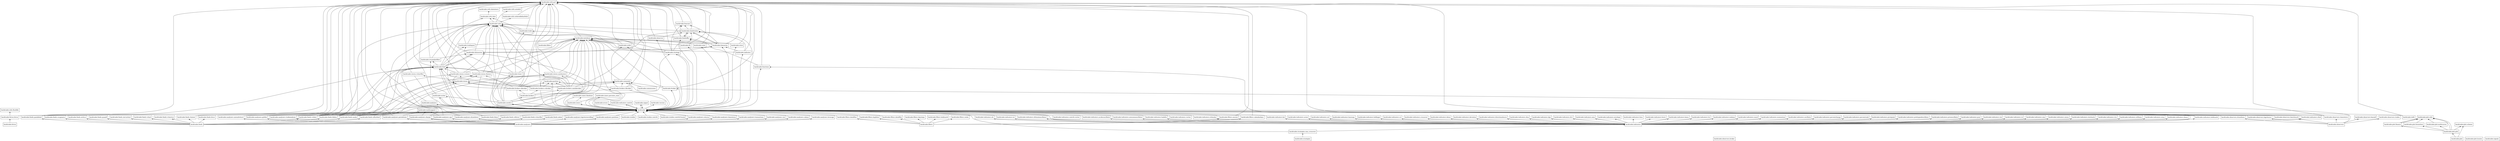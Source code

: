 digraph "packages" {
rankdir=BT
charset="utf-8"
"backtrader" [color="black", label=<backtrader>, shape="box", style="solid"];
"backtrader.analyzer" [color="black", label=<backtrader.analyzer>, shape="box", style="solid"];
"backtrader.analyzers" [color="black", label=<backtrader.analyzers>, shape="box", style="solid"];
"backtrader.analyzers.annualreturn" [color="black", label=<backtrader.analyzers.annualreturn>, shape="box", style="solid"];
"backtrader.analyzers.calmar" [color="black", label=<backtrader.analyzers.calmar>, shape="box", style="solid"];
"backtrader.analyzers.drawdown" [color="black", label=<backtrader.analyzers.drawdown>, shape="box", style="solid"];
"backtrader.analyzers.leverage" [color="black", label=<backtrader.analyzers.leverage>, shape="box", style="solid"];
"backtrader.analyzers.logreturnsrolling" [color="black", label=<backtrader.analyzers.logreturnsrolling>, shape="box", style="solid"];
"backtrader.analyzers.periodstats" [color="black", label=<backtrader.analyzers.periodstats>, shape="box", style="solid"];
"backtrader.analyzers.positions" [color="black", label=<backtrader.analyzers.positions>, shape="box", style="solid"];
"backtrader.analyzers.pyfolio" [color="black", label=<backtrader.analyzers.pyfolio>, shape="box", style="solid"];
"backtrader.analyzers.returns" [color="black", label=<backtrader.analyzers.returns>, shape="box", style="solid"];
"backtrader.analyzers.sharpe" [color="black", label=<backtrader.analyzers.sharpe>, shape="box", style="solid"];
"backtrader.analyzers.sqn" [color="black", label=<backtrader.analyzers.sqn>, shape="box", style="solid"];
"backtrader.analyzers.timereturn" [color="black", label=<backtrader.analyzers.timereturn>, shape="box", style="solid"];
"backtrader.analyzers.tradeanalyzer" [color="black", label=<backtrader.analyzers.tradeanalyzer>, shape="box", style="solid"];
"backtrader.analyzers.transactions" [color="black", label=<backtrader.analyzers.transactions>, shape="box", style="solid"];
"backtrader.analyzers.vwr" [color="black", label=<backtrader.analyzers.vwr>, shape="box", style="solid"];
"backtrader.broker" [color="black", label=<backtrader.broker>, shape="box", style="solid"];
"backtrader.brokers" [color="black", label=<backtrader.brokers>, shape="box", style="solid"];
"backtrader.brokers.bbroker" [color="black", label=<backtrader.brokers.bbroker>, shape="box", style="solid"];
"backtrader.brokers.ibbroker" [color="black", label=<backtrader.brokers.ibbroker>, shape="box", style="solid"];
"backtrader.brokers.oandabroker" [color="black", label=<backtrader.brokers.oandabroker>, shape="box", style="solid"];
"backtrader.brokers.vcbroker" [color="black", label=<backtrader.brokers.vcbroker>, shape="box", style="solid"];
"backtrader.btrun" [color="black", label=<backtrader.btrun>, shape="box", style="solid"];
"backtrader.btrun.btrun" [color="black", label=<backtrader.btrun.btrun>, shape="box", style="solid"];
"backtrader.cerebro" [color="black", label=<backtrader.cerebro>, shape="box", style="solid"];
"backtrader.comminfo" [color="black", label=<backtrader.comminfo>, shape="box", style="solid"];
"backtrader.commissions" [color="black", label=<backtrader.commissions>, shape="box", style="solid"];
"backtrader.dataseries" [color="black", label=<backtrader.dataseries>, shape="box", style="solid"];
"backtrader.errors" [color="black", label=<backtrader.errors>, shape="box", style="solid"];
"backtrader.feed" [color="black", label=<backtrader.feed>, shape="box", style="solid"];
"backtrader.feeds" [color="black", label=<backtrader.feeds>, shape="box", style="solid"];
"backtrader.feeds.blaze" [color="black", label=<backtrader.feeds.blaze>, shape="box", style="solid"];
"backtrader.feeds.btcsv" [color="black", label=<backtrader.feeds.btcsv>, shape="box", style="solid"];
"backtrader.feeds.chainer" [color="black", label=<backtrader.feeds.chainer>, shape="box", style="solid"];
"backtrader.feeds.csvgeneric" [color="black", label=<backtrader.feeds.csvgeneric>, shape="box", style="solid"];
"backtrader.feeds.ibdata" [color="black", label=<backtrader.feeds.ibdata>, shape="box", style="solid"];
"backtrader.feeds.influxfeed" [color="black", label=<backtrader.feeds.influxfeed>, shape="box", style="solid"];
"backtrader.feeds.mt4csv" [color="black", label=<backtrader.feeds.mt4csv>, shape="box", style="solid"];
"backtrader.feeds.oanda" [color="black", label=<backtrader.feeds.oanda>, shape="box", style="solid"];
"backtrader.feeds.pandafeed" [color="black", label=<backtrader.feeds.pandafeed>, shape="box", style="solid"];
"backtrader.feeds.quandl" [color="black", label=<backtrader.feeds.quandl>, shape="box", style="solid"];
"backtrader.feeds.rollover" [color="black", label=<backtrader.feeds.rollover>, shape="box", style="solid"];
"backtrader.feeds.sierrachart" [color="black", label=<backtrader.feeds.sierrachart>, shape="box", style="solid"];
"backtrader.feeds.vcdata" [color="black", label=<backtrader.feeds.vcdata>, shape="box", style="solid"];
"backtrader.feeds.vchart" [color="black", label=<backtrader.feeds.vchart>, shape="box", style="solid"];
"backtrader.feeds.vchartcsv" [color="black", label=<backtrader.feeds.vchartcsv>, shape="box", style="solid"];
"backtrader.feeds.vchartfile" [color="black", label=<backtrader.feeds.vchartfile>, shape="box", style="solid"];
"backtrader.feeds.yahoo" [color="black", label=<backtrader.feeds.yahoo>, shape="box", style="solid"];
"backtrader.fillers" [color="black", label=<backtrader.fillers>, shape="box", style="solid"];
"backtrader.filters" [color="black", label=<backtrader.filters>, shape="box", style="solid"];
"backtrader.filters.bsplitter" [color="black", label=<backtrader.filters.bsplitter>, shape="box", style="solid"];
"backtrader.filters.calendardays" [color="black", label=<backtrader.filters.calendardays>, shape="box", style="solid"];
"backtrader.filters.datafiller" [color="black", label=<backtrader.filters.datafiller>, shape="box", style="solid"];
"backtrader.filters.datafilter" [color="black", label=<backtrader.filters.datafilter>, shape="box", style="solid"];
"backtrader.filters.daysteps" [color="black", label=<backtrader.filters.daysteps>, shape="box", style="solid"];
"backtrader.filters.heikinashi" [color="black", label=<backtrader.filters.heikinashi>, shape="box", style="solid"];
"backtrader.filters.renko" [color="black", label=<backtrader.filters.renko>, shape="box", style="solid"];
"backtrader.filters.session" [color="black", label=<backtrader.filters.session>, shape="box", style="solid"];
"backtrader.flt" [color="black", label=<backtrader.flt>, shape="box", style="solid"];
"backtrader.functions" [color="black", label=<backtrader.functions>, shape="box", style="solid"];
"backtrader.indicator" [color="black", label=<backtrader.indicator>, shape="box", style="solid"];
"backtrader.indicators" [color="black", label=<backtrader.indicators>, shape="box", style="solid"];
"backtrader.indicators.accdecoscillator" [color="black", label=<backtrader.indicators.accdecoscillator>, shape="box", style="solid"];
"backtrader.indicators.aroon" [color="black", label=<backtrader.indicators.aroon>, shape="box", style="solid"];
"backtrader.indicators.atr" [color="black", label=<backtrader.indicators.atr>, shape="box", style="solid"];
"backtrader.indicators.awesomeoscillator" [color="black", label=<backtrader.indicators.awesomeoscillator>, shape="box", style="solid"];
"backtrader.indicators.basicops" [color="black", label=<backtrader.indicators.basicops>, shape="box", style="solid"];
"backtrader.indicators.bollinger" [color="black", label=<backtrader.indicators.bollinger>, shape="box", style="solid"];
"backtrader.indicators.cci" [color="black", label=<backtrader.indicators.cci>, shape="box", style="solid"];
"backtrader.indicators.contrib" [color="black", label=<backtrader.indicators.contrib>, shape="box", style="solid"];
"backtrader.indicators.contrib.vortex" [color="black", label=<backtrader.indicators.contrib.vortex>, shape="box", style="solid"];
"backtrader.indicators.crossover" [color="black", label=<backtrader.indicators.crossover>, shape="box", style="solid"];
"backtrader.indicators.dema" [color="black", label=<backtrader.indicators.dema>, shape="box", style="solid"];
"backtrader.indicators.deviation" [color="black", label=<backtrader.indicators.deviation>, shape="box", style="solid"];
"backtrader.indicators.directionalmove" [color="black", label=<backtrader.indicators.directionalmove>, shape="box", style="solid"];
"backtrader.indicators.dma" [color="black", label=<backtrader.indicators.dma>, shape="box", style="solid"];
"backtrader.indicators.dpo" [color="black", label=<backtrader.indicators.dpo>, shape="box", style="solid"];
"backtrader.indicators.dv2" [color="black", label=<backtrader.indicators.dv2>, shape="box", style="solid"];
"backtrader.indicators.ema" [color="black", label=<backtrader.indicators.ema>, shape="box", style="solid"];
"backtrader.indicators.envelope" [color="black", label=<backtrader.indicators.envelope>, shape="box", style="solid"];
"backtrader.indicators.hadelta" [color="black", label=<backtrader.indicators.hadelta>, shape="box", style="solid"];
"backtrader.indicators.heikinashi" [color="black", label=<backtrader.indicators.heikinashi>, shape="box", style="solid"];
"backtrader.indicators.hma" [color="black", label=<backtrader.indicators.hma>, shape="box", style="solid"];
"backtrader.indicators.hurst" [color="black", label=<backtrader.indicators.hurst>, shape="box", style="solid"];
"backtrader.indicators.ichimoku" [color="black", label=<backtrader.indicators.ichimoku>, shape="box", style="solid"];
"backtrader.indicators.kama" [color="black", label=<backtrader.indicators.kama>, shape="box", style="solid"];
"backtrader.indicators.kst" [color="black", label=<backtrader.indicators.kst>, shape="box", style="solid"];
"backtrader.indicators.lrsi" [color="black", label=<backtrader.indicators.lrsi>, shape="box", style="solid"];
"backtrader.indicators.mabase" [color="black", label=<backtrader.indicators.mabase>, shape="box", style="solid"];
"backtrader.indicators.macd" [color="black", label=<backtrader.indicators.macd>, shape="box", style="solid"];
"backtrader.indicators.momentum" [color="black", label=<backtrader.indicators.momentum>, shape="box", style="solid"];
"backtrader.indicators.ols" [color="black", label=<backtrader.indicators.ols>, shape="box", style="solid"];
"backtrader.indicators.oscillator" [color="black", label=<backtrader.indicators.oscillator>, shape="box", style="solid"];
"backtrader.indicators.percentchange" [color="black", label=<backtrader.indicators.percentchange>, shape="box", style="solid"];
"backtrader.indicators.percentrank" [color="black", label=<backtrader.indicators.percentrank>, shape="box", style="solid"];
"backtrader.indicators.pivotpoint" [color="black", label=<backtrader.indicators.pivotpoint>, shape="box", style="solid"];
"backtrader.indicators.prettygoodoscillator" [color="black", label=<backtrader.indicators.prettygoodoscillator>, shape="box", style="solid"];
"backtrader.indicators.priceoscillator" [color="black", label=<backtrader.indicators.priceoscillator>, shape="box", style="solid"];
"backtrader.indicators.psar" [color="black", label=<backtrader.indicators.psar>, shape="box", style="solid"];
"backtrader.indicators.rmi" [color="black", label=<backtrader.indicators.rmi>, shape="box", style="solid"];
"backtrader.indicators.rsi" [color="black", label=<backtrader.indicators.rsi>, shape="box", style="solid"];
"backtrader.indicators.sma" [color="black", label=<backtrader.indicators.sma>, shape="box", style="solid"];
"backtrader.indicators.smma" [color="black", label=<backtrader.indicators.smma>, shape="box", style="solid"];
"backtrader.indicators.stochastic" [color="black", label=<backtrader.indicators.stochastic>, shape="box", style="solid"];
"backtrader.indicators.trix" [color="black", label=<backtrader.indicators.trix>, shape="box", style="solid"];
"backtrader.indicators.tsi" [color="black", label=<backtrader.indicators.tsi>, shape="box", style="solid"];
"backtrader.indicators.ultimateoscillator" [color="black", label=<backtrader.indicators.ultimateoscillator>, shape="box", style="solid"];
"backtrader.indicators.vortex" [color="black", label=<backtrader.indicators.vortex>, shape="box", style="solid"];
"backtrader.indicators.williams" [color="black", label=<backtrader.indicators.williams>, shape="box", style="solid"];
"backtrader.indicators.wma" [color="black", label=<backtrader.indicators.wma>, shape="box", style="solid"];
"backtrader.indicators.zlema" [color="black", label=<backtrader.indicators.zlema>, shape="box", style="solid"];
"backtrader.indicators.zlind" [color="black", label=<backtrader.indicators.zlind>, shape="box", style="solid"];
"backtrader.linebuffer" [color="black", label=<backtrader.linebuffer>, shape="box", style="solid"];
"backtrader.lineiterator" [color="black", label=<backtrader.lineiterator>, shape="box", style="solid"];
"backtrader.lineroot" [color="black", label=<backtrader.lineroot>, shape="box", style="solid"];
"backtrader.lineseries" [color="black", label=<backtrader.lineseries>, shape="box", style="solid"];
"backtrader.mathsupport" [color="black", label=<backtrader.mathsupport>, shape="box", style="solid"];
"backtrader.metabase" [color="black", label=<backtrader.metabase>, shape="box", style="solid"];
"backtrader.observer" [color="black", label=<backtrader.observer>, shape="box", style="solid"];
"backtrader.observers" [color="black", label=<backtrader.observers>, shape="box", style="solid"];
"backtrader.observers.benchmark" [color="black", label=<backtrader.observers.benchmark>, shape="box", style="solid"];
"backtrader.observers.broker" [color="black", label=<backtrader.observers.broker>, shape="box", style="solid"];
"backtrader.observers.buysell" [color="black", label=<backtrader.observers.buysell>, shape="box", style="solid"];
"backtrader.observers.drawdown" [color="black", label=<backtrader.observers.drawdown>, shape="box", style="solid"];
"backtrader.observers.logreturns" [color="black", label=<backtrader.observers.logreturns>, shape="box", style="solid"];
"backtrader.observers.timereturn" [color="black", label=<backtrader.observers.timereturn>, shape="box", style="solid"];
"backtrader.observers.trades" [color="black", label=<backtrader.observers.trades>, shape="box", style="solid"];
"backtrader.order" [color="black", label=<backtrader.order>, shape="box", style="solid"];
"backtrader.plot" [color="black", label=<backtrader.plot>, shape="box", style="solid"];
"backtrader.plot.finance" [color="black", label=<backtrader.plot.finance>, shape="box", style="solid"];
"backtrader.plot.formatters" [color="black", label=<backtrader.plot.formatters>, shape="box", style="solid"];
"backtrader.plot.locator" [color="black", label=<backtrader.plot.locator>, shape="box", style="solid"];
"backtrader.plot.multicursor" [color="black", label=<backtrader.plot.multicursor>, shape="box", style="solid"];
"backtrader.plot.plot" [color="black", label=<backtrader.plot.plot>, shape="box", style="solid"];
"backtrader.plot.scheme" [color="black", label=<backtrader.plot.scheme>, shape="box", style="solid"];
"backtrader.plot.utils" [color="black", label=<backtrader.plot.utils>, shape="box", style="solid"];
"backtrader.position" [color="black", label=<backtrader.position>, shape="box", style="solid"];
"backtrader.resamplerfilter" [color="black", label=<backtrader.resamplerfilter>, shape="box", style="solid"];
"backtrader.signal" [color="black", label=<backtrader.signal>, shape="box", style="solid"];
"backtrader.signals" [color="black", label=<backtrader.signals>, shape="box", style="solid"];
"backtrader.sizer" [color="black", label=<backtrader.sizer>, shape="box", style="solid"];
"backtrader.sizers" [color="black", label=<backtrader.sizers>, shape="box", style="solid"];
"backtrader.sizers.fixedsize" [color="black", label=<backtrader.sizers.fixedsize>, shape="box", style="solid"];
"backtrader.sizers.percents_sizer" [color="black", label=<backtrader.sizers.percents_sizer>, shape="box", style="solid"];
"backtrader.store" [color="black", label=<backtrader.store>, shape="box", style="solid"];
"backtrader.stores" [color="black", label=<backtrader.stores>, shape="box", style="solid"];
"backtrader.stores.ibstore" [color="black", label=<backtrader.stores.ibstore>, shape="box", style="solid"];
"backtrader.stores.oandastore" [color="black", label=<backtrader.stores.oandastore>, shape="box", style="solid"];
"backtrader.stores.vchartfile" [color="black", label=<backtrader.stores.vchartfile>, shape="box", style="solid"];
"backtrader.stores.vcstore" [color="black", label=<backtrader.stores.vcstore>, shape="box", style="solid"];
"backtrader.strategies" [color="black", label=<backtrader.strategies>, shape="box", style="solid"];
"backtrader.strategies.sma_crossover" [color="black", label=<backtrader.strategies.sma_crossover>, shape="box", style="solid"];
"backtrader.strategy" [color="black", label=<backtrader.strategy>, shape="box", style="solid"];
"backtrader.studies" [color="black", label=<backtrader.studies>, shape="box", style="solid"];
"backtrader.studies.contrib" [color="black", label=<backtrader.studies.contrib>, shape="box", style="solid"];
"backtrader.studies.contrib.fractal" [color="black", label=<backtrader.studies.contrib.fractal>, shape="box", style="solid"];
"backtrader.talib" [color="black", label=<backtrader.talib>, shape="box", style="solid"];
"backtrader.timer" [color="black", label=<backtrader.timer>, shape="box", style="solid"];
"backtrader.trade" [color="black", label=<backtrader.trade>, shape="box", style="solid"];
"backtrader.tradingcal" [color="black", label=<backtrader.tradingcal>, shape="box", style="solid"];
"backtrader.utils" [color="black", label=<backtrader.utils>, shape="box", style="solid"];
"backtrader.utils.autodict" [color="black", label=<backtrader.utils.autodict>, shape="box", style="solid"];
"backtrader.utils.date" [color="black", label=<backtrader.utils.date>, shape="box", style="solid"];
"backtrader.utils.dateintern" [color="black", label=<backtrader.utils.dateintern>, shape="box", style="solid"];
"backtrader.utils.flushfile" [color="black", label=<backtrader.utils.flushfile>, shape="box", style="solid"];
"backtrader.utils.ordereddefaultdict" [color="black", label=<backtrader.utils.ordereddefaultdict>, shape="box", style="solid"];
"backtrader.utils.py3" [color="black", label=<backtrader.utils.py3>, shape="box", style="solid"];
"backtrader.version" [color="black", label=<backtrader.version>, shape="box", style="solid"];
"backtrader.writer" [color="black", label=<backtrader.writer>, shape="box", style="solid"];
"backtrader" -> "backtrader.analyzer" [arrowhead="open", arrowtail="none"];
"backtrader" -> "backtrader.broker" [arrowhead="open", arrowtail="none"];
"backtrader" -> "backtrader.cerebro" [arrowhead="open", arrowtail="none"];
"backtrader" -> "backtrader.comminfo" [arrowhead="open", arrowtail="none"];
"backtrader" -> "backtrader.dataseries" [arrowhead="open", arrowtail="none"];
"backtrader" -> "backtrader.errors" [arrowhead="open", arrowtail="none"];
"backtrader" -> "backtrader.feed" [arrowhead="open", arrowtail="none"];
"backtrader" -> "backtrader.flt" [arrowhead="open", arrowtail="none"];
"backtrader" -> "backtrader.functions" [arrowhead="open", arrowtail="none"];
"backtrader" -> "backtrader.indicator" [arrowhead="open", arrowtail="none"];
"backtrader" -> "backtrader.indicators.contrib" [arrowhead="open", arrowtail="none"];
"backtrader" -> "backtrader.linebuffer" [arrowhead="open", arrowtail="none"];
"backtrader" -> "backtrader.lineiterator" [arrowhead="open", arrowtail="none"];
"backtrader" -> "backtrader.lineseries" [arrowhead="open", arrowtail="none"];
"backtrader" -> "backtrader.observer" [arrowhead="open", arrowtail="none"];
"backtrader" -> "backtrader.order" [arrowhead="open", arrowtail="none"];
"backtrader" -> "backtrader.position" [arrowhead="open", arrowtail="none"];
"backtrader" -> "backtrader.resamplerfilter" [arrowhead="open", arrowtail="none"];
"backtrader" -> "backtrader.signal" [arrowhead="open", arrowtail="none"];
"backtrader" -> "backtrader.sizer" [arrowhead="open", arrowtail="none"];
"backtrader" -> "backtrader.sizers" [arrowhead="open", arrowtail="none"];
"backtrader" -> "backtrader.store" [arrowhead="open", arrowtail="none"];
"backtrader" -> "backtrader.strategy" [arrowhead="open", arrowtail="none"];
"backtrader" -> "backtrader.timer" [arrowhead="open", arrowtail="none"];
"backtrader" -> "backtrader.trade" [arrowhead="open", arrowtail="none"];
"backtrader" -> "backtrader.utils" [arrowhead="open", arrowtail="none"];
"backtrader" -> "backtrader.version" [arrowhead="open", arrowtail="none"];
"backtrader" -> "backtrader.writer" [arrowhead="open", arrowtail="none"];
"backtrader.analyzer" -> "backtrader" [arrowhead="open", arrowtail="none"];
"backtrader.analyzer" -> "backtrader.utils.py3" [arrowhead="open", arrowtail="none"];
"backtrader.analyzers" -> "backtrader.analyzers.annualreturn" [arrowhead="open", arrowtail="none"];
"backtrader.analyzers" -> "backtrader.analyzers.calmar" [arrowhead="open", arrowtail="none"];
"backtrader.analyzers" -> "backtrader.analyzers.drawdown" [arrowhead="open", arrowtail="none"];
"backtrader.analyzers" -> "backtrader.analyzers.leverage" [arrowhead="open", arrowtail="none"];
"backtrader.analyzers" -> "backtrader.analyzers.logreturnsrolling" [arrowhead="open", arrowtail="none"];
"backtrader.analyzers" -> "backtrader.analyzers.periodstats" [arrowhead="open", arrowtail="none"];
"backtrader.analyzers" -> "backtrader.analyzers.positions" [arrowhead="open", arrowtail="none"];
"backtrader.analyzers" -> "backtrader.analyzers.pyfolio" [arrowhead="open", arrowtail="none"];
"backtrader.analyzers" -> "backtrader.analyzers.returns" [arrowhead="open", arrowtail="none"];
"backtrader.analyzers" -> "backtrader.analyzers.sharpe" [arrowhead="open", arrowtail="none"];
"backtrader.analyzers" -> "backtrader.analyzers.sqn" [arrowhead="open", arrowtail="none"];
"backtrader.analyzers" -> "backtrader.analyzers.timereturn" [arrowhead="open", arrowtail="none"];
"backtrader.analyzers" -> "backtrader.analyzers.tradeanalyzer" [arrowhead="open", arrowtail="none"];
"backtrader.analyzers" -> "backtrader.analyzers.transactions" [arrowhead="open", arrowtail="none"];
"backtrader.analyzers" -> "backtrader.analyzers.vwr" [arrowhead="open", arrowtail="none"];
"backtrader.analyzers.annualreturn" -> "backtrader" [arrowhead="open", arrowtail="none"];
"backtrader.analyzers.annualreturn" -> "backtrader.utils.py3" [arrowhead="open", arrowtail="none"];
"backtrader.analyzers.calmar" -> "backtrader" [arrowhead="open", arrowtail="none"];
"backtrader.analyzers.drawdown" -> "backtrader" [arrowhead="open", arrowtail="none"];
"backtrader.analyzers.drawdown" -> "backtrader.utils" [arrowhead="open", arrowtail="none"];
"backtrader.analyzers.leverage" -> "backtrader" [arrowhead="open", arrowtail="none"];
"backtrader.analyzers.logreturnsrolling" -> "backtrader" [arrowhead="open", arrowtail="none"];
"backtrader.analyzers.periodstats" -> "backtrader" [arrowhead="open", arrowtail="none"];
"backtrader.analyzers.periodstats" -> "backtrader.mathsupport" [arrowhead="open", arrowtail="none"];
"backtrader.analyzers.periodstats" -> "backtrader.utils.py3" [arrowhead="open", arrowtail="none"];
"backtrader.analyzers.positions" -> "backtrader" [arrowhead="open", arrowtail="none"];
"backtrader.analyzers.pyfolio" -> "backtrader" [arrowhead="open", arrowtail="none"];
"backtrader.analyzers.pyfolio" -> "backtrader.utils.py3" [arrowhead="open", arrowtail="none"];
"backtrader.analyzers.returns" -> "backtrader" [arrowhead="open", arrowtail="none"];
"backtrader.analyzers.sharpe" -> "backtrader" [arrowhead="open", arrowtail="none"];
"backtrader.analyzers.sharpe" -> "backtrader.analyzers" [arrowhead="open", arrowtail="none"];
"backtrader.analyzers.sharpe" -> "backtrader.mathsupport" [arrowhead="open", arrowtail="none"];
"backtrader.analyzers.sharpe" -> "backtrader.utils.py3" [arrowhead="open", arrowtail="none"];
"backtrader.analyzers.sqn" -> "backtrader" [arrowhead="open", arrowtail="none"];
"backtrader.analyzers.sqn" -> "backtrader.mathsupport" [arrowhead="open", arrowtail="none"];
"backtrader.analyzers.sqn" -> "backtrader.utils" [arrowhead="open", arrowtail="none"];
"backtrader.analyzers.timereturn" -> "backtrader" [arrowhead="open", arrowtail="none"];
"backtrader.analyzers.tradeanalyzer" -> "backtrader" [arrowhead="open", arrowtail="none"];
"backtrader.analyzers.tradeanalyzer" -> "backtrader.utils" [arrowhead="open", arrowtail="none"];
"backtrader.analyzers.tradeanalyzer" -> "backtrader.utils.py3" [arrowhead="open", arrowtail="none"];
"backtrader.analyzers.transactions" -> "backtrader" [arrowhead="open", arrowtail="none"];
"backtrader.analyzers.vwr" -> "backtrader" [arrowhead="open", arrowtail="none"];
"backtrader.broker" -> "backtrader.comminfo" [arrowhead="open", arrowtail="none"];
"backtrader.broker" -> "backtrader.metabase" [arrowhead="open", arrowtail="none"];
"backtrader.broker" -> "backtrader.utils.py3" [arrowhead="open", arrowtail="none"];
"backtrader.brokers" -> "backtrader.brokers.bbroker" [arrowhead="open", arrowtail="none"];
"backtrader.brokers" -> "backtrader.brokers.ibbroker" [arrowhead="open", arrowtail="none"];
"backtrader.brokers" -> "backtrader.brokers.oandabroker" [arrowhead="open", arrowtail="none"];
"backtrader.brokers" -> "backtrader.brokers.vcbroker" [arrowhead="open", arrowtail="none"];
"backtrader.brokers.bbroker" -> "backtrader" [arrowhead="open", arrowtail="none"];
"backtrader.brokers.bbroker" -> "backtrader.comminfo" [arrowhead="open", arrowtail="none"];
"backtrader.brokers.bbroker" -> "backtrader.order" [arrowhead="open", arrowtail="none"];
"backtrader.brokers.bbroker" -> "backtrader.position" [arrowhead="open", arrowtail="none"];
"backtrader.brokers.bbroker" -> "backtrader.utils.py3" [arrowhead="open", arrowtail="none"];
"backtrader.brokers.ibbroker" -> "backtrader" [arrowhead="open", arrowtail="none"];
"backtrader.brokers.ibbroker" -> "backtrader.comminfo" [arrowhead="open", arrowtail="none"];
"backtrader.brokers.ibbroker" -> "backtrader.feed" [arrowhead="open", arrowtail="none"];
"backtrader.brokers.ibbroker" -> "backtrader.metabase" [arrowhead="open", arrowtail="none"];
"backtrader.brokers.ibbroker" -> "backtrader.position" [arrowhead="open", arrowtail="none"];
"backtrader.brokers.ibbroker" -> "backtrader.stores" [arrowhead="open", arrowtail="none"];
"backtrader.brokers.ibbroker" -> "backtrader.stores.ibstore" [arrowhead="open", arrowtail="none"];
"backtrader.brokers.ibbroker" -> "backtrader.utils" [arrowhead="open", arrowtail="none"];
"backtrader.brokers.ibbroker" -> "backtrader.utils.py3" [arrowhead="open", arrowtail="none"];
"backtrader.brokers.oandabroker" -> "backtrader" [arrowhead="open", arrowtail="none"];
"backtrader.brokers.oandabroker" -> "backtrader.comminfo" [arrowhead="open", arrowtail="none"];
"backtrader.brokers.oandabroker" -> "backtrader.feed" [arrowhead="open", arrowtail="none"];
"backtrader.brokers.oandabroker" -> "backtrader.metabase" [arrowhead="open", arrowtail="none"];
"backtrader.brokers.oandabroker" -> "backtrader.position" [arrowhead="open", arrowtail="none"];
"backtrader.brokers.oandabroker" -> "backtrader.stores" [arrowhead="open", arrowtail="none"];
"backtrader.brokers.oandabroker" -> "backtrader.stores.oandastore" [arrowhead="open", arrowtail="none"];
"backtrader.brokers.oandabroker" -> "backtrader.utils" [arrowhead="open", arrowtail="none"];
"backtrader.brokers.oandabroker" -> "backtrader.utils.py3" [arrowhead="open", arrowtail="none"];
"backtrader.brokers.vcbroker" -> "backtrader" [arrowhead="open", arrowtail="none"];
"backtrader.brokers.vcbroker" -> "backtrader.comminfo" [arrowhead="open", arrowtail="none"];
"backtrader.brokers.vcbroker" -> "backtrader.feed" [arrowhead="open", arrowtail="none"];
"backtrader.brokers.vcbroker" -> "backtrader.metabase" [arrowhead="open", arrowtail="none"];
"backtrader.brokers.vcbroker" -> "backtrader.position" [arrowhead="open", arrowtail="none"];
"backtrader.brokers.vcbroker" -> "backtrader.stores" [arrowhead="open", arrowtail="none"];
"backtrader.brokers.vcbroker" -> "backtrader.stores.vcstore" [arrowhead="open", arrowtail="none"];
"backtrader.brokers.vcbroker" -> "backtrader.utils.py3" [arrowhead="open", arrowtail="none"];
"backtrader.btrun" -> "backtrader.btrun.btrun" [arrowhead="open", arrowtail="none"];
"backtrader.btrun.btrun" -> "backtrader" [arrowhead="open", arrowtail="none"];
"backtrader.btrun.btrun" -> "backtrader.utils.flushfile" [arrowhead="open", arrowtail="none"];
"backtrader.cerebro" -> "backtrader" [arrowhead="open", arrowtail="none"];
"backtrader.cerebro" -> "backtrader.brokers" [arrowhead="open", arrowtail="none"];
"backtrader.cerebro" -> "backtrader.metabase" [arrowhead="open", arrowtail="none"];
"backtrader.cerebro" -> "backtrader.strategy" [arrowhead="open", arrowtail="none"];
"backtrader.cerebro" -> "backtrader.timer" [arrowhead="open", arrowtail="none"];
"backtrader.cerebro" -> "backtrader.tradingcal" [arrowhead="open", arrowtail="none"];
"backtrader.cerebro" -> "backtrader.utils" [arrowhead="open", arrowtail="none"];
"backtrader.cerebro" -> "backtrader.utils.py3" [arrowhead="open", arrowtail="none"];
"backtrader.cerebro" -> "backtrader.writer" [arrowhead="open", arrowtail="none"];
"backtrader.comminfo" -> "backtrader.metabase" [arrowhead="open", arrowtail="none"];
"backtrader.comminfo" -> "backtrader.utils.py3" [arrowhead="open", arrowtail="none"];
"backtrader.commissions" -> "backtrader.comminfo" [arrowhead="open", arrowtail="none"];
"backtrader.dataseries" -> "backtrader.lineseries" [arrowhead="open", arrowtail="none"];
"backtrader.dataseries" -> "backtrader.utils" [arrowhead="open", arrowtail="none"];
"backtrader.dataseries" -> "backtrader.utils.py3" [arrowhead="open", arrowtail="none"];
"backtrader.feed" -> "backtrader" [arrowhead="open", arrowtail="none"];
"backtrader.feed" -> "backtrader.dataseries" [arrowhead="open", arrowtail="none"];
"backtrader.feed" -> "backtrader.dataseries" [arrowhead="open", arrowtail="none"];
"backtrader.feed" -> "backtrader.metabase" [arrowhead="open", arrowtail="none"];
"backtrader.feed" -> "backtrader.resamplerfilter" [arrowhead="open", arrowtail="none"];
"backtrader.feed" -> "backtrader.tradingcal" [arrowhead="open", arrowtail="none"];
"backtrader.feed" -> "backtrader.utils" [arrowhead="open", arrowtail="none"];
"backtrader.feed" -> "backtrader.utils.py3" [arrowhead="open", arrowtail="none"];
"backtrader.feeds" -> "backtrader.feeds.btcsv" [arrowhead="open", arrowtail="none"];
"backtrader.feeds" -> "backtrader.feeds.chainer" [arrowhead="open", arrowtail="none"];
"backtrader.feeds" -> "backtrader.feeds.csvgeneric" [arrowhead="open", arrowtail="none"];
"backtrader.feeds" -> "backtrader.feeds.ibdata" [arrowhead="open", arrowtail="none"];
"backtrader.feeds" -> "backtrader.feeds.influxfeed" [arrowhead="open", arrowtail="none"];
"backtrader.feeds" -> "backtrader.feeds.mt4csv" [arrowhead="open", arrowtail="none"];
"backtrader.feeds" -> "backtrader.feeds.oanda" [arrowhead="open", arrowtail="none"];
"backtrader.feeds" -> "backtrader.feeds.pandafeed" [arrowhead="open", arrowtail="none"];
"backtrader.feeds" -> "backtrader.feeds.quandl" [arrowhead="open", arrowtail="none"];
"backtrader.feeds" -> "backtrader.feeds.rollover" [arrowhead="open", arrowtail="none"];
"backtrader.feeds" -> "backtrader.feeds.sierrachart" [arrowhead="open", arrowtail="none"];
"backtrader.feeds" -> "backtrader.feeds.vcdata" [arrowhead="open", arrowtail="none"];
"backtrader.feeds" -> "backtrader.feeds.vchart" [arrowhead="open", arrowtail="none"];
"backtrader.feeds" -> "backtrader.feeds.vchartcsv" [arrowhead="open", arrowtail="none"];
"backtrader.feeds" -> "backtrader.feeds.vchartfile" [arrowhead="open", arrowtail="none"];
"backtrader.feeds" -> "backtrader.feeds.yahoo" [arrowhead="open", arrowtail="none"];
"backtrader.feeds.blaze" -> "backtrader" [arrowhead="open", arrowtail="none"];
"backtrader.feeds.blaze" -> "backtrader.feed" [arrowhead="open", arrowtail="none"];
"backtrader.feeds.chainer" -> "backtrader" [arrowhead="open", arrowtail="none"];
"backtrader.feeds.chainer" -> "backtrader.utils.py3" [arrowhead="open", arrowtail="none"];
"backtrader.feeds.ibdata" -> "backtrader" [arrowhead="open", arrowtail="none"];
"backtrader.feeds.ibdata" -> "backtrader.feed" [arrowhead="open", arrowtail="none"];
"backtrader.feeds.ibdata" -> "backtrader.metabase" [arrowhead="open", arrowtail="none"];
"backtrader.feeds.ibdata" -> "backtrader.stores" [arrowhead="open", arrowtail="none"];
"backtrader.feeds.ibdata" -> "backtrader.stores.ibstore" [arrowhead="open", arrowtail="none"];
"backtrader.feeds.ibdata" -> "backtrader.utils.py3" [arrowhead="open", arrowtail="none"];
"backtrader.feeds.influxfeed" -> "backtrader" [arrowhead="open", arrowtail="none"];
"backtrader.feeds.influxfeed" -> "backtrader.feed" [arrowhead="open", arrowtail="none"];
"backtrader.feeds.oanda" -> "backtrader" [arrowhead="open", arrowtail="none"];
"backtrader.feeds.oanda" -> "backtrader.feed" [arrowhead="open", arrowtail="none"];
"backtrader.feeds.oanda" -> "backtrader.metabase" [arrowhead="open", arrowtail="none"];
"backtrader.feeds.oanda" -> "backtrader.stores" [arrowhead="open", arrowtail="none"];
"backtrader.feeds.oanda" -> "backtrader.stores.oandastore" [arrowhead="open", arrowtail="none"];
"backtrader.feeds.oanda" -> "backtrader.utils.py3" [arrowhead="open", arrowtail="none"];
"backtrader.feeds.pandafeed" -> "backtrader" [arrowhead="open", arrowtail="none"];
"backtrader.feeds.pandafeed" -> "backtrader.feed" [arrowhead="open", arrowtail="none"];
"backtrader.feeds.pandafeed" -> "backtrader.utils.py3" [arrowhead="open", arrowtail="none"];
"backtrader.feeds.rollover" -> "backtrader" [arrowhead="open", arrowtail="none"];
"backtrader.feeds.vcdata" -> "backtrader" [arrowhead="open", arrowtail="none"];
"backtrader.feeds.vcdata" -> "backtrader.feed" [arrowhead="open", arrowtail="none"];
"backtrader.feeds.vcdata" -> "backtrader.metabase" [arrowhead="open", arrowtail="none"];
"backtrader.feeds.vcdata" -> "backtrader.stores" [arrowhead="open", arrowtail="none"];
"backtrader.feeds.vcdata" -> "backtrader.stores.vcstore" [arrowhead="open", arrowtail="none"];
"backtrader.feeds.vcdata" -> "backtrader.utils.py3" [arrowhead="open", arrowtail="none"];
"backtrader.feeds.vchartfile" -> "backtrader" [arrowhead="open", arrowtail="none"];
"backtrader.feeds.yahoo" -> "backtrader" [arrowhead="open", arrowtail="none"];
"backtrader.fillers" -> "backtrader.metabase" [arrowhead="open", arrowtail="none"];
"backtrader.fillers" -> "backtrader.utils.py3" [arrowhead="open", arrowtail="none"];
"backtrader.filters" -> "backtrader.filters.bsplitter" [arrowhead="open", arrowtail="none"];
"backtrader.filters" -> "backtrader.filters.calendardays" [arrowhead="open", arrowtail="none"];
"backtrader.filters" -> "backtrader.filters.datafiller" [arrowhead="open", arrowtail="none"];
"backtrader.filters" -> "backtrader.filters.datafilter" [arrowhead="open", arrowtail="none"];
"backtrader.filters" -> "backtrader.filters.daysteps" [arrowhead="open", arrowtail="none"];
"backtrader.filters" -> "backtrader.filters.heikinashi" [arrowhead="open", arrowtail="none"];
"backtrader.filters" -> "backtrader.filters.renko" [arrowhead="open", arrowtail="none"];
"backtrader.filters" -> "backtrader.filters.session" [arrowhead="open", arrowtail="none"];
"backtrader.filters.bsplitter" -> "backtrader" [arrowhead="open", arrowtail="none"];
"backtrader.filters.calendardays" -> "backtrader" [arrowhead="open", arrowtail="none"];
"backtrader.filters.calendardays" -> "backtrader.utils.py3" [arrowhead="open", arrowtail="none"];
"backtrader.filters.datafiller" -> "backtrader" [arrowhead="open", arrowtail="none"];
"backtrader.filters.datafilter" -> "backtrader" [arrowhead="open", arrowtail="none"];
"backtrader.filters.session" -> "backtrader" [arrowhead="open", arrowtail="none"];
"backtrader.filters.session" -> "backtrader.utils.py3" [arrowhead="open", arrowtail="none"];
"backtrader.flt" -> "backtrader.metabase" [arrowhead="open", arrowtail="none"];
"backtrader.flt" -> "backtrader.utils.py3" [arrowhead="open", arrowtail="none"];
"backtrader.functions" -> "backtrader.linebuffer" [arrowhead="open", arrowtail="none"];
"backtrader.functions" -> "backtrader.utils.py3" [arrowhead="open", arrowtail="none"];
"backtrader.indicator" -> "backtrader.lineiterator" [arrowhead="open", arrowtail="none"];
"backtrader.indicator" -> "backtrader.lineseries" [arrowhead="open", arrowtail="none"];
"backtrader.indicator" -> "backtrader.metabase" [arrowhead="open", arrowtail="none"];
"backtrader.indicator" -> "backtrader.utils.py3" [arrowhead="open", arrowtail="none"];
"backtrader.indicators" -> "backtrader" [arrowhead="open", arrowtail="none"];
"backtrader.indicators" -> "backtrader.functions" [arrowhead="open", arrowtail="none"];
"backtrader.indicators" -> "backtrader.indicators.accdecoscillator" [arrowhead="open", arrowtail="none"];
"backtrader.indicators" -> "backtrader.indicators.aroon" [arrowhead="open", arrowtail="none"];
"backtrader.indicators" -> "backtrader.indicators.atr" [arrowhead="open", arrowtail="none"];
"backtrader.indicators" -> "backtrader.indicators.awesomeoscillator" [arrowhead="open", arrowtail="none"];
"backtrader.indicators" -> "backtrader.indicators.basicops" [arrowhead="open", arrowtail="none"];
"backtrader.indicators" -> "backtrader.indicators.bollinger" [arrowhead="open", arrowtail="none"];
"backtrader.indicators" -> "backtrader.indicators.cci" [arrowhead="open", arrowtail="none"];
"backtrader.indicators" -> "backtrader.indicators.crossover" [arrowhead="open", arrowtail="none"];
"backtrader.indicators" -> "backtrader.indicators.dema" [arrowhead="open", arrowtail="none"];
"backtrader.indicators" -> "backtrader.indicators.deviation" [arrowhead="open", arrowtail="none"];
"backtrader.indicators" -> "backtrader.indicators.directionalmove" [arrowhead="open", arrowtail="none"];
"backtrader.indicators" -> "backtrader.indicators.dma" [arrowhead="open", arrowtail="none"];
"backtrader.indicators" -> "backtrader.indicators.dpo" [arrowhead="open", arrowtail="none"];
"backtrader.indicators" -> "backtrader.indicators.dv2" [arrowhead="open", arrowtail="none"];
"backtrader.indicators" -> "backtrader.indicators.ema" [arrowhead="open", arrowtail="none"];
"backtrader.indicators" -> "backtrader.indicators.envelope" [arrowhead="open", arrowtail="none"];
"backtrader.indicators" -> "backtrader.indicators.hadelta" [arrowhead="open", arrowtail="none"];
"backtrader.indicators" -> "backtrader.indicators.heikinashi" [arrowhead="open", arrowtail="none"];
"backtrader.indicators" -> "backtrader.indicators.hma" [arrowhead="open", arrowtail="none"];
"backtrader.indicators" -> "backtrader.indicators.hurst" [arrowhead="open", arrowtail="none"];
"backtrader.indicators" -> "backtrader.indicators.ichimoku" [arrowhead="open", arrowtail="none"];
"backtrader.indicators" -> "backtrader.indicators.kama" [arrowhead="open", arrowtail="none"];
"backtrader.indicators" -> "backtrader.indicators.kst" [arrowhead="open", arrowtail="none"];
"backtrader.indicators" -> "backtrader.indicators.lrsi" [arrowhead="open", arrowtail="none"];
"backtrader.indicators" -> "backtrader.indicators.mabase" [arrowhead="open", arrowtail="none"];
"backtrader.indicators" -> "backtrader.indicators.macd" [arrowhead="open", arrowtail="none"];
"backtrader.indicators" -> "backtrader.indicators.momentum" [arrowhead="open", arrowtail="none"];
"backtrader.indicators" -> "backtrader.indicators.ols" [arrowhead="open", arrowtail="none"];
"backtrader.indicators" -> "backtrader.indicators.oscillator" [arrowhead="open", arrowtail="none"];
"backtrader.indicators" -> "backtrader.indicators.percentchange" [arrowhead="open", arrowtail="none"];
"backtrader.indicators" -> "backtrader.indicators.percentrank" [arrowhead="open", arrowtail="none"];
"backtrader.indicators" -> "backtrader.indicators.pivotpoint" [arrowhead="open", arrowtail="none"];
"backtrader.indicators" -> "backtrader.indicators.prettygoodoscillator" [arrowhead="open", arrowtail="none"];
"backtrader.indicators" -> "backtrader.indicators.priceoscillator" [arrowhead="open", arrowtail="none"];
"backtrader.indicators" -> "backtrader.indicators.psar" [arrowhead="open", arrowtail="none"];
"backtrader.indicators" -> "backtrader.indicators.rmi" [arrowhead="open", arrowtail="none"];
"backtrader.indicators" -> "backtrader.indicators.rsi" [arrowhead="open", arrowtail="none"];
"backtrader.indicators" -> "backtrader.indicators.sma" [arrowhead="open", arrowtail="none"];
"backtrader.indicators" -> "backtrader.indicators.smma" [arrowhead="open", arrowtail="none"];
"backtrader.indicators" -> "backtrader.indicators.stochastic" [arrowhead="open", arrowtail="none"];
"backtrader.indicators" -> "backtrader.indicators.trix" [arrowhead="open", arrowtail="none"];
"backtrader.indicators" -> "backtrader.indicators.tsi" [arrowhead="open", arrowtail="none"];
"backtrader.indicators" -> "backtrader.indicators.ultimateoscillator" [arrowhead="open", arrowtail="none"];
"backtrader.indicators" -> "backtrader.indicators.williams" [arrowhead="open", arrowtail="none"];
"backtrader.indicators" -> "backtrader.indicators.wma" [arrowhead="open", arrowtail="none"];
"backtrader.indicators" -> "backtrader.indicators.zlema" [arrowhead="open", arrowtail="none"];
"backtrader.indicators" -> "backtrader.indicators.zlind" [arrowhead="open", arrowtail="none"];
"backtrader.indicators.accdecoscillator" -> "backtrader" [arrowhead="open", arrowtail="none"];
"backtrader.indicators.awesomeoscillator" -> "backtrader" [arrowhead="open", arrowtail="none"];
"backtrader.indicators.contrib" -> "backtrader" [arrowhead="open", arrowtail="none"];
"backtrader.indicators.contrib.vortex" -> "backtrader" [arrowhead="open", arrowtail="none"];
"backtrader.indicators.hadelta" -> "backtrader" [arrowhead="open", arrowtail="none"];
"backtrader.indicators.heikinashi" -> "backtrader" [arrowhead="open", arrowtail="none"];
"backtrader.indicators.heikinashi" -> "backtrader.utils.py3" [arrowhead="open", arrowtail="none"];
"backtrader.indicators.ichimoku" -> "backtrader" [arrowhead="open", arrowtail="none"];
"backtrader.indicators.kst" -> "backtrader" [arrowhead="open", arrowtail="none"];
"backtrader.indicators.ols" -> "backtrader" [arrowhead="open", arrowtail="none"];
"backtrader.indicators.tsi" -> "backtrader" [arrowhead="open", arrowtail="none"];
"backtrader.indicators.ultimateoscillator" -> "backtrader" [arrowhead="open", arrowtail="none"];
"backtrader.indicators.ultimateoscillator" -> "backtrader.indicators" [arrowhead="open", arrowtail="none"];
"backtrader.indicators.vortex" -> "backtrader" [arrowhead="open", arrowtail="none"];
"backtrader.indicators.zlind" -> "backtrader" [arrowhead="open", arrowtail="none"];
"backtrader.indicators.zlind" -> "backtrader.utils.py3" [arrowhead="open", arrowtail="none"];
"backtrader.linebuffer" -> "backtrader.lineiterator" [arrowhead="open", arrowtail="none"];
"backtrader.linebuffer" -> "backtrader.lineroot" [arrowhead="open", arrowtail="none"];
"backtrader.linebuffer" -> "backtrader.utils" [arrowhead="open", arrowtail="none"];
"backtrader.linebuffer" -> "backtrader.utils.py3" [arrowhead="open", arrowtail="none"];
"backtrader.lineiterator" -> "backtrader.dataseries" [arrowhead="open", arrowtail="none"];
"backtrader.lineiterator" -> "backtrader.linebuffer" [arrowhead="open", arrowtail="none"];
"backtrader.lineiterator" -> "backtrader.lineroot" [arrowhead="open", arrowtail="none"];
"backtrader.lineiterator" -> "backtrader.lineseries" [arrowhead="open", arrowtail="none"];
"backtrader.lineiterator" -> "backtrader.utils" [arrowhead="open", arrowtail="none"];
"backtrader.lineiterator" -> "backtrader.utils.py3" [arrowhead="open", arrowtail="none"];
"backtrader.lineroot" -> "backtrader.utils.py3" [arrowhead="open", arrowtail="none"];
"backtrader.lineseries" -> "backtrader.linebuffer" [arrowhead="open", arrowtail="none"];
"backtrader.lineseries" -> "backtrader.lineiterator" [arrowhead="open", arrowtail="none"];
"backtrader.lineseries" -> "backtrader.lineroot" [arrowhead="open", arrowtail="none"];
"backtrader.lineseries" -> "backtrader.metabase" [arrowhead="open", arrowtail="none"];
"backtrader.lineseries" -> "backtrader.utils.py3" [arrowhead="open", arrowtail="none"];
"backtrader.metabase" -> "backtrader" [arrowhead="open", arrowtail="none"];
"backtrader.metabase" -> "backtrader.utils.py3" [arrowhead="open", arrowtail="none"];
"backtrader.observer" -> "backtrader.lineiterator" [arrowhead="open", arrowtail="none"];
"backtrader.observer" -> "backtrader.utils.py3" [arrowhead="open", arrowtail="none"];
"backtrader.observers" -> "backtrader.broker" [arrowhead="open", arrowtail="none"];
"backtrader.observers" -> "backtrader.observers.benchmark" [arrowhead="open", arrowtail="none"];
"backtrader.observers" -> "backtrader.observers.buysell" [arrowhead="open", arrowtail="none"];
"backtrader.observers" -> "backtrader.observers.drawdown" [arrowhead="open", arrowtail="none"];
"backtrader.observers" -> "backtrader.observers.logreturns" [arrowhead="open", arrowtail="none"];
"backtrader.observers" -> "backtrader.observers.timereturn" [arrowhead="open", arrowtail="none"];
"backtrader.observers" -> "backtrader.observers.trades" [arrowhead="open", arrowtail="none"];
"backtrader.observers.benchmark" -> "backtrader" [arrowhead="open", arrowtail="none"];
"backtrader.observers.drawdown" -> "backtrader" [arrowhead="open", arrowtail="none"];
"backtrader.observers.logreturns" -> "backtrader" [arrowhead="open", arrowtail="none"];
"backtrader.observers.timereturn" -> "backtrader" [arrowhead="open", arrowtail="none"];
"backtrader.observers.timereturn" -> "backtrader.utils.py3" [arrowhead="open", arrowtail="none"];
"backtrader.order" -> "backtrader.metabase" [arrowhead="open", arrowtail="none"];
"backtrader.order" -> "backtrader.utils" [arrowhead="open", arrowtail="none"];
"backtrader.order" -> "backtrader.utils.py3" [arrowhead="open", arrowtail="none"];
"backtrader.plot" -> "backtrader.plot.plot" [arrowhead="open", arrowtail="none"];
"backtrader.plot" -> "backtrader.plot.scheme" [arrowhead="open", arrowtail="none"];
"backtrader.plot.finance" -> "backtrader.plot.utils" [arrowhead="open", arrowtail="none"];
"backtrader.plot.finance" -> "backtrader.plot.utils" [arrowhead="open", arrowtail="none"];
"backtrader.plot.formatters" -> "backtrader.plot.utils" [arrowhead="open", arrowtail="none"];
"backtrader.plot.multicursor" -> "backtrader.plot.utils" [arrowhead="open", arrowtail="none"];
"backtrader.plot.plot" -> "backtrader.plot.finance" [arrowhead="open", arrowtail="none"];
"backtrader.plot.plot" -> "backtrader.plot.formatters" [arrowhead="open", arrowtail="none"];
"backtrader.plot.plot" -> "backtrader.plot.multicursor" [arrowhead="open", arrowtail="none"];
"backtrader.plot.plot" -> "backtrader.plot.scheme" [arrowhead="open", arrowtail="none"];
"backtrader.plot.plot" -> "backtrader.plot.utils" [arrowhead="open", arrowtail="none"];
"backtrader.plot.plot" -> "backtrader.plot.utils" [arrowhead="open", arrowtail="none"];
"backtrader.resamplerfilter" -> "backtrader.dataseries" [arrowhead="open", arrowtail="none"];
"backtrader.resamplerfilter" -> "backtrader.utils.date" [arrowhead="open", arrowtail="none"];
"backtrader.resamplerfilter" -> "backtrader.utils.py3" [arrowhead="open", arrowtail="none"];
"backtrader.signal" -> "backtrader" [arrowhead="open", arrowtail="none"];
"backtrader.sizer" -> "backtrader.metabase" [arrowhead="open", arrowtail="none"];
"backtrader.sizer" -> "backtrader.utils.py3" [arrowhead="open", arrowtail="none"];
"backtrader.sizers" -> "backtrader.sizers.fixedsize" [arrowhead="open", arrowtail="none"];
"backtrader.sizers" -> "backtrader.sizers.percents_sizer" [arrowhead="open", arrowtail="none"];
"backtrader.sizers.fixedsize" -> "backtrader" [arrowhead="open", arrowtail="none"];
"backtrader.sizers.percents_sizer" -> "backtrader" [arrowhead="open", arrowtail="none"];
"backtrader.store" -> "backtrader.metabase" [arrowhead="open", arrowtail="none"];
"backtrader.store" -> "backtrader.utils.py3" [arrowhead="open", arrowtail="none"];
"backtrader.stores" -> "backtrader.stores.ibstore" [arrowhead="open", arrowtail="none"];
"backtrader.stores" -> "backtrader.stores.oandastore" [arrowhead="open", arrowtail="none"];
"backtrader.stores" -> "backtrader.stores.vchartfile" [arrowhead="open", arrowtail="none"];
"backtrader.stores" -> "backtrader.stores.vcstore" [arrowhead="open", arrowtail="none"];
"backtrader.stores.ibstore" -> "backtrader" [arrowhead="open", arrowtail="none"];
"backtrader.stores.ibstore" -> "backtrader.metabase" [arrowhead="open", arrowtail="none"];
"backtrader.stores.ibstore" -> "backtrader.utils" [arrowhead="open", arrowtail="none"];
"backtrader.stores.ibstore" -> "backtrader.utils.py3" [arrowhead="open", arrowtail="none"];
"backtrader.stores.oandastore" -> "backtrader" [arrowhead="open", arrowtail="none"];
"backtrader.stores.oandastore" -> "backtrader.metabase" [arrowhead="open", arrowtail="none"];
"backtrader.stores.oandastore" -> "backtrader.utils" [arrowhead="open", arrowtail="none"];
"backtrader.stores.oandastore" -> "backtrader.utils.py3" [arrowhead="open", arrowtail="none"];
"backtrader.stores.vchartfile" -> "backtrader" [arrowhead="open", arrowtail="none"];
"backtrader.stores.vchartfile" -> "backtrader.utils.py3" [arrowhead="open", arrowtail="none"];
"backtrader.stores.vcstore" -> "backtrader" [arrowhead="open", arrowtail="none"];
"backtrader.stores.vcstore" -> "backtrader.feed" [arrowhead="open", arrowtail="none"];
"backtrader.stores.vcstore" -> "backtrader.metabase" [arrowhead="open", arrowtail="none"];
"backtrader.stores.vcstore" -> "backtrader.utils" [arrowhead="open", arrowtail="none"];
"backtrader.stores.vcstore" -> "backtrader.utils.py3" [arrowhead="open", arrowtail="none"];
"backtrader.strategies" -> "backtrader.strategies.sma_crossover" [arrowhead="open", arrowtail="none"];
"backtrader.strategies.sma_crossover" -> "backtrader" [arrowhead="open", arrowtail="none"];
"backtrader.strategies.sma_crossover" -> "backtrader.indicators" [arrowhead="open", arrowtail="none"];
"backtrader.strategy" -> "backtrader" [arrowhead="open", arrowtail="none"];
"backtrader.strategy" -> "backtrader.lineiterator" [arrowhead="open", arrowtail="none"];
"backtrader.strategy" -> "backtrader.lineroot" [arrowhead="open", arrowtail="none"];
"backtrader.strategy" -> "backtrader.lineseries" [arrowhead="open", arrowtail="none"];
"backtrader.strategy" -> "backtrader.metabase" [arrowhead="open", arrowtail="none"];
"backtrader.strategy" -> "backtrader.trade" [arrowhead="open", arrowtail="none"];
"backtrader.strategy" -> "backtrader.utils" [arrowhead="open", arrowtail="none"];
"backtrader.strategy" -> "backtrader.utils.py3" [arrowhead="open", arrowtail="none"];
"backtrader.studies" -> "backtrader" [arrowhead="open", arrowtail="none"];
"backtrader.studies.contrib" -> "backtrader" [arrowhead="open", arrowtail="none"];
"backtrader.studies.contrib.fractal" -> "backtrader" [arrowhead="open", arrowtail="none"];
"backtrader.talib" -> "backtrader" [arrowhead="open", arrowtail="none"];
"backtrader.talib" -> "backtrader.utils.py3" [arrowhead="open", arrowtail="none"];
"backtrader.timer" -> "backtrader.feed" [arrowhead="open", arrowtail="none"];
"backtrader.timer" -> "backtrader.metabase" [arrowhead="open", arrowtail="none"];
"backtrader.timer" -> "backtrader.utils" [arrowhead="open", arrowtail="none"];
"backtrader.timer" -> "backtrader.utils.py3" [arrowhead="open", arrowtail="none"];
"backtrader.trade" -> "backtrader.utils" [arrowhead="open", arrowtail="none"];
"backtrader.trade" -> "backtrader.utils.date" [arrowhead="open", arrowtail="none"];
"backtrader.trade" -> "backtrader.utils.py3" [arrowhead="open", arrowtail="none"];
"backtrader.tradingcal" -> "backtrader.metabase" [arrowhead="open", arrowtail="none"];
"backtrader.tradingcal" -> "backtrader.utils" [arrowhead="open", arrowtail="none"];
"backtrader.tradingcal" -> "backtrader.utils.py3" [arrowhead="open", arrowtail="none"];
"backtrader.utils" -> "backtrader.utils.autodict" [arrowhead="open", arrowtail="none"];
"backtrader.utils" -> "backtrader.utils.date" [arrowhead="open", arrowtail="none"];
"backtrader.utils" -> "backtrader.utils.ordereddefaultdict" [arrowhead="open", arrowtail="none"];
"backtrader.utils.autodict" -> "backtrader.utils.py3" [arrowhead="open", arrowtail="none"];
"backtrader.utils.date" -> "backtrader.utils.dateintern" [arrowhead="open", arrowtail="none"];
"backtrader.utils.dateintern" -> "backtrader.utils.py3" [arrowhead="open", arrowtail="none"];
"backtrader.utils.ordereddefaultdict" -> "backtrader.utils.py3" [arrowhead="open", arrowtail="none"];
"backtrader.writer" -> "backtrader" [arrowhead="open", arrowtail="none"];
"backtrader.writer" -> "backtrader.utils.py3" [arrowhead="open", arrowtail="none"];
}
